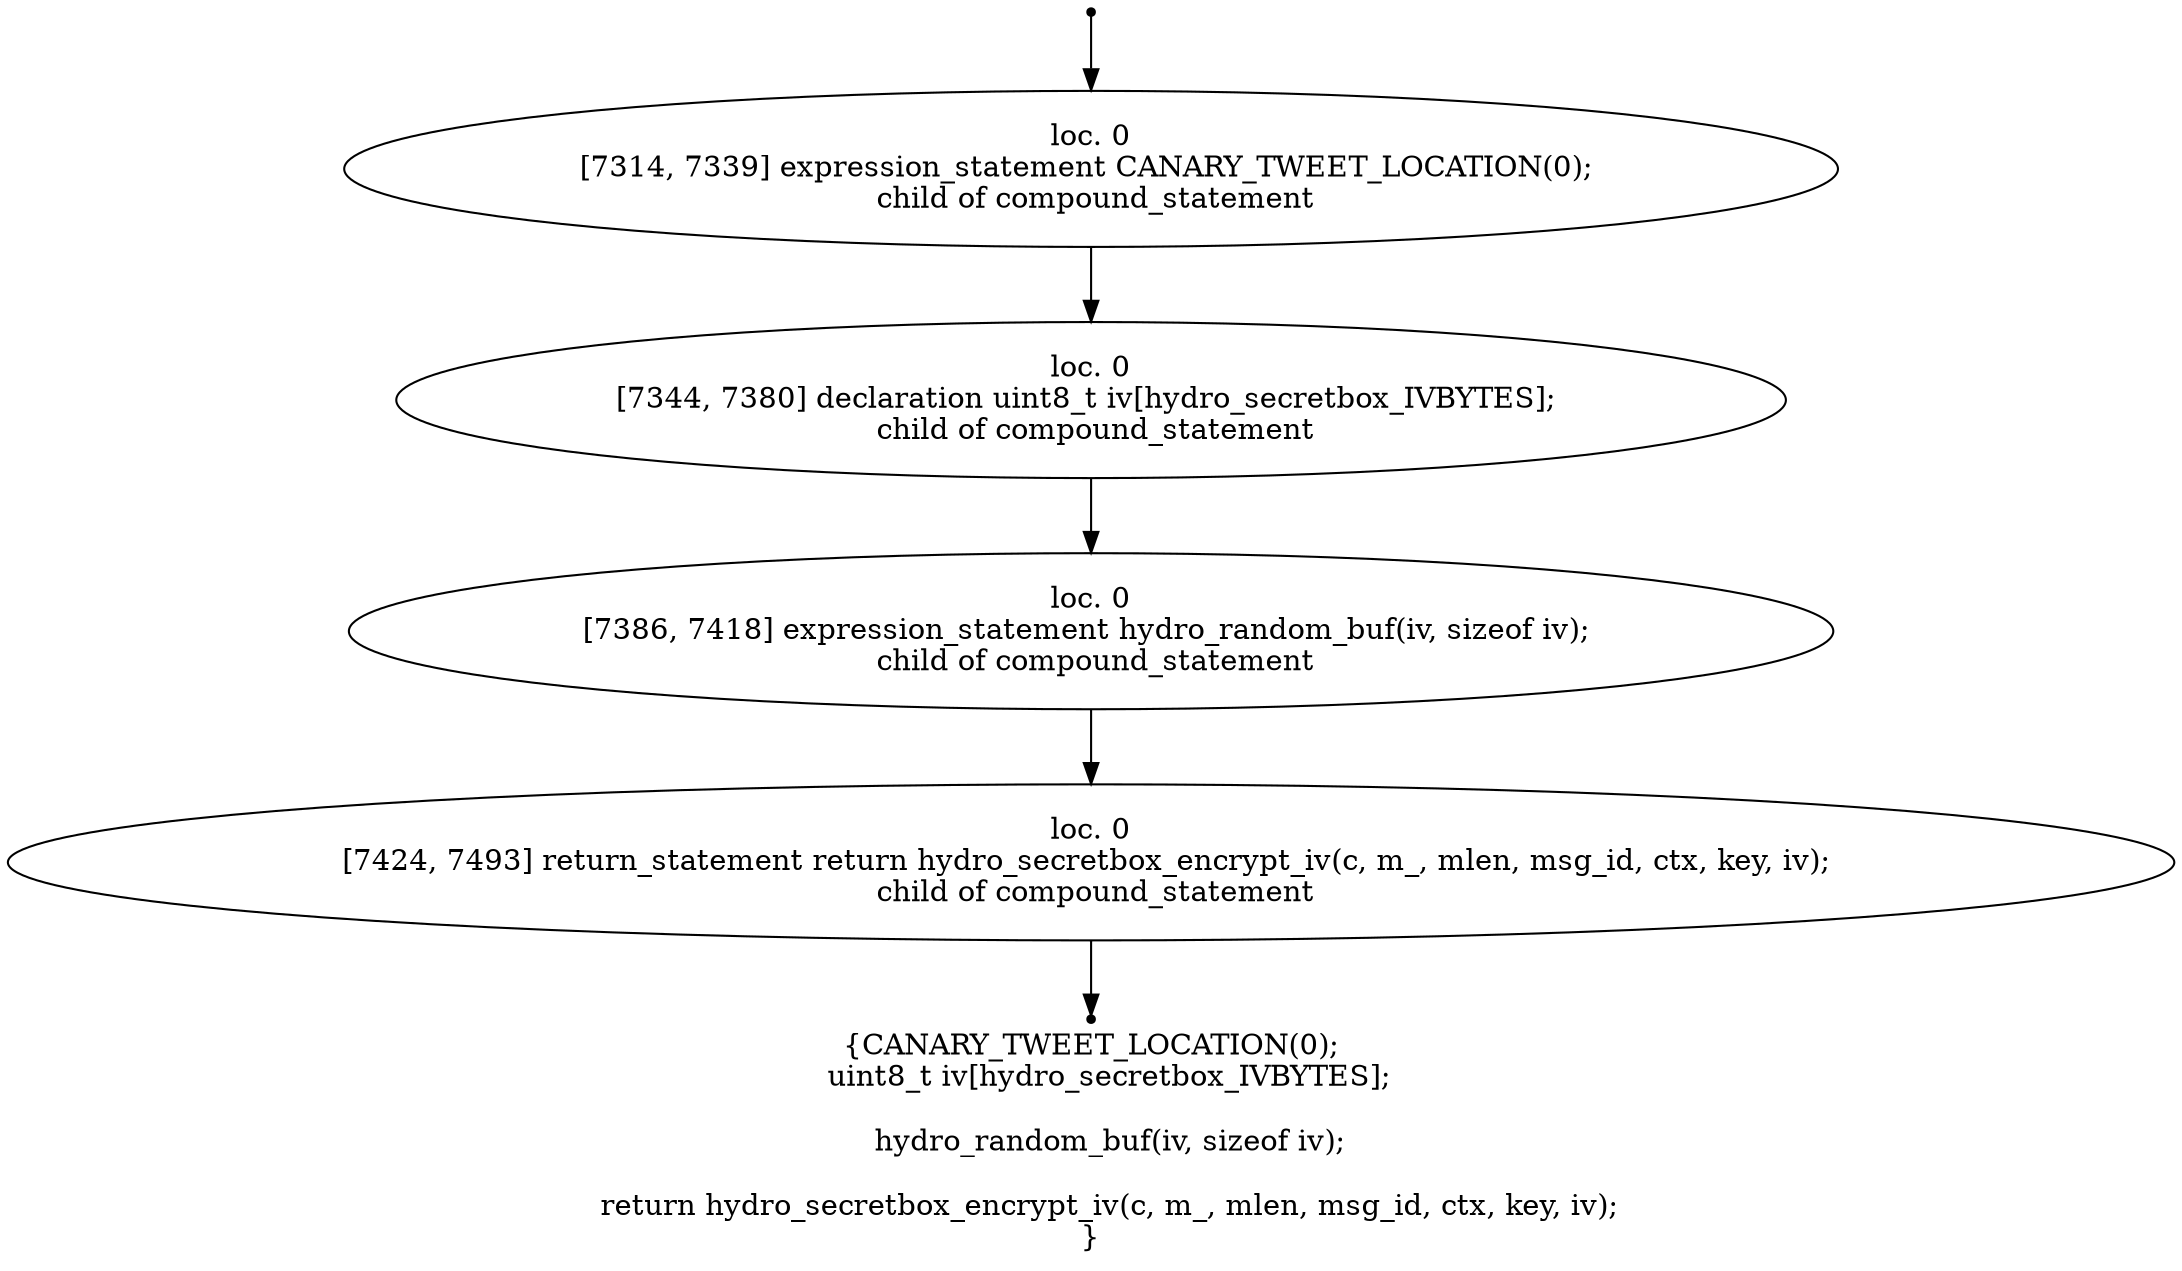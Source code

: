 digraph hydro_secretbox_encrypt_8 {
	initial [shape=point]
	initial -> "loc. 0
[7314, 7339] expression_statement CANARY_TWEET_LOCATION(0); 
 child of compound_statement"
	final [shape=point]
	"loc. 0
[7424, 7493] return_statement return hydro_secretbox_encrypt_iv(c, m_, mlen, msg_id, ctx, key, iv); 
 child of compound_statement" -> final
	"loc. 0
[7314, 7339] expression_statement CANARY_TWEET_LOCATION(0); 
 child of compound_statement"
	"loc. 0
[7314, 7339] expression_statement CANARY_TWEET_LOCATION(0); 
 child of compound_statement" -> "loc. 0
[7344, 7380] declaration uint8_t iv[hydro_secretbox_IVBYTES]; 
 child of compound_statement"
	"loc. 0
[7344, 7380] declaration uint8_t iv[hydro_secretbox_IVBYTES]; 
 child of compound_statement"
	"loc. 0
[7344, 7380] declaration uint8_t iv[hydro_secretbox_IVBYTES]; 
 child of compound_statement" -> "loc. 0
[7386, 7418] expression_statement hydro_random_buf(iv, sizeof iv); 
 child of compound_statement"
	"loc. 0
[7386, 7418] expression_statement hydro_random_buf(iv, sizeof iv); 
 child of compound_statement"
	"loc. 0
[7386, 7418] expression_statement hydro_random_buf(iv, sizeof iv); 
 child of compound_statement" -> "loc. 0
[7424, 7493] return_statement return hydro_secretbox_encrypt_iv(c, m_, mlen, msg_id, ctx, key, iv); 
 child of compound_statement"
	"loc. 0
[7424, 7493] return_statement return hydro_secretbox_encrypt_iv(c, m_, mlen, msg_id, ctx, key, iv); 
 child of compound_statement"
	label="{CANARY_TWEET_LOCATION(0);
    uint8_t iv[hydro_secretbox_IVBYTES];

    hydro_random_buf(iv, sizeof iv);

    return hydro_secretbox_encrypt_iv(c, m_, mlen, msg_id, ctx, key, iv);
}"
}
